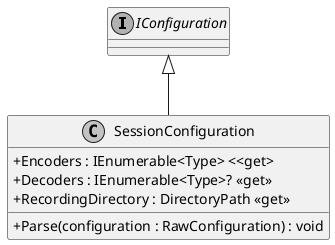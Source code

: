 @startuml
skinparam monochrome true
skinparam classAttributeIconSize 0

interface IConfiguration

IConfiguration <|-- SessionConfiguration
!startsub default
class SessionConfiguration {
    + Encoders : IEnumerable<Type> <<get>
    + Decoders : IEnumerable<Type>? <<get>>
    + RecordingDirectory : DirectoryPath <<get>>
    + Parse(configuration : RawConfiguration) : void
}
!endsub

@enduml
